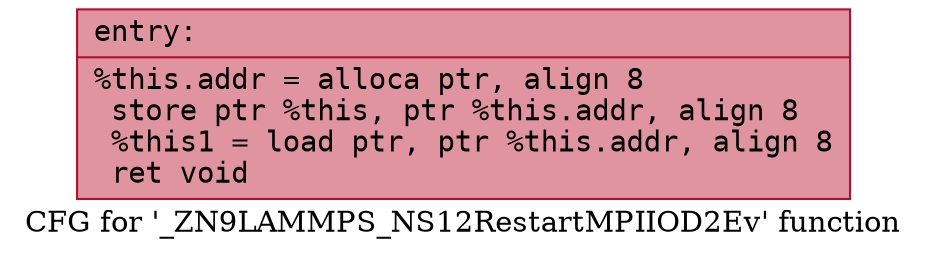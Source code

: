 digraph "CFG for '_ZN9LAMMPS_NS12RestartMPIIOD2Ev' function" {
	label="CFG for '_ZN9LAMMPS_NS12RestartMPIIOD2Ev' function";

	Node0x55bc18c60190 [shape=record,color="#b70d28ff", style=filled, fillcolor="#b70d2870" fontname="Courier",label="{entry:\l|  %this.addr = alloca ptr, align 8\l  store ptr %this, ptr %this.addr, align 8\l  %this1 = load ptr, ptr %this.addr, align 8\l  ret void\l}"];
}
